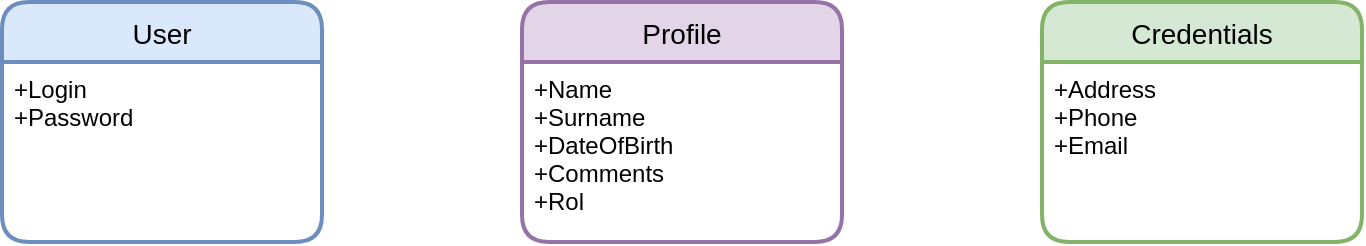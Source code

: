 <mxfile version="14.4.5" type="github"><diagram id="7nH4lu-F0iSJYuU3Hu_J" name="Page-1"><mxGraphModel dx="1038" dy="548" grid="1" gridSize="10" guides="1" tooltips="1" connect="1" arrows="1" fold="1" page="1" pageScale="1" pageWidth="827" pageHeight="1169" math="0" shadow="0"><root><mxCell id="0"/><mxCell id="1" parent="0"/><mxCell id="rrCXXH65dK1ThFn2y4nM-1" value="User" style="swimlane;childLayout=stackLayout;horizontal=1;startSize=30;horizontalStack=0;rounded=1;fontSize=14;fontStyle=0;strokeWidth=2;resizeParent=0;resizeLast=1;shadow=0;dashed=0;align=center;fillColor=#dae8fc;strokeColor=#6c8ebf;" vertex="1" parent="1"><mxGeometry x="30" y="50" width="160" height="120" as="geometry"/></mxCell><mxCell id="rrCXXH65dK1ThFn2y4nM-2" value="+Login&#10;+Password" style="align=left;strokeColor=none;fillColor=none;spacingLeft=4;fontSize=12;verticalAlign=top;resizable=0;rotatable=0;part=1;" vertex="1" parent="rrCXXH65dK1ThFn2y4nM-1"><mxGeometry y="30" width="160" height="90" as="geometry"/></mxCell><mxCell id="rrCXXH65dK1ThFn2y4nM-3" value="Profile" style="swimlane;childLayout=stackLayout;horizontal=1;startSize=30;horizontalStack=0;rounded=1;fontSize=14;fontStyle=0;strokeWidth=2;resizeParent=0;resizeLast=1;shadow=0;dashed=0;align=center;fillColor=#e1d5e7;strokeColor=#9673a6;" vertex="1" parent="1"><mxGeometry x="290" y="50" width="160" height="120" as="geometry"/></mxCell><mxCell id="rrCXXH65dK1ThFn2y4nM-4" value="+Name&#10;+Surname&#10;+DateOfBirth&#10;+Comments&#10;+Rol" style="align=left;strokeColor=none;fillColor=none;spacingLeft=4;fontSize=12;verticalAlign=top;resizable=0;rotatable=0;part=1;" vertex="1" parent="rrCXXH65dK1ThFn2y4nM-3"><mxGeometry y="30" width="160" height="90" as="geometry"/></mxCell><mxCell id="rrCXXH65dK1ThFn2y4nM-5" value="Credentials" style="swimlane;childLayout=stackLayout;horizontal=1;startSize=30;horizontalStack=0;rounded=1;fontSize=14;fontStyle=0;strokeWidth=2;resizeParent=0;resizeLast=1;shadow=0;dashed=0;align=center;fillColor=#d5e8d4;strokeColor=#82b366;" vertex="1" parent="1"><mxGeometry x="550" y="50" width="160" height="120" as="geometry"/></mxCell><mxCell id="rrCXXH65dK1ThFn2y4nM-6" value="+Address&#10;+Phone&#10;+Email" style="align=left;strokeColor=none;fillColor=none;spacingLeft=4;fontSize=12;verticalAlign=top;resizable=0;rotatable=0;part=1;" vertex="1" parent="rrCXXH65dK1ThFn2y4nM-5"><mxGeometry y="30" width="160" height="90" as="geometry"/></mxCell></root></mxGraphModel></diagram></mxfile>